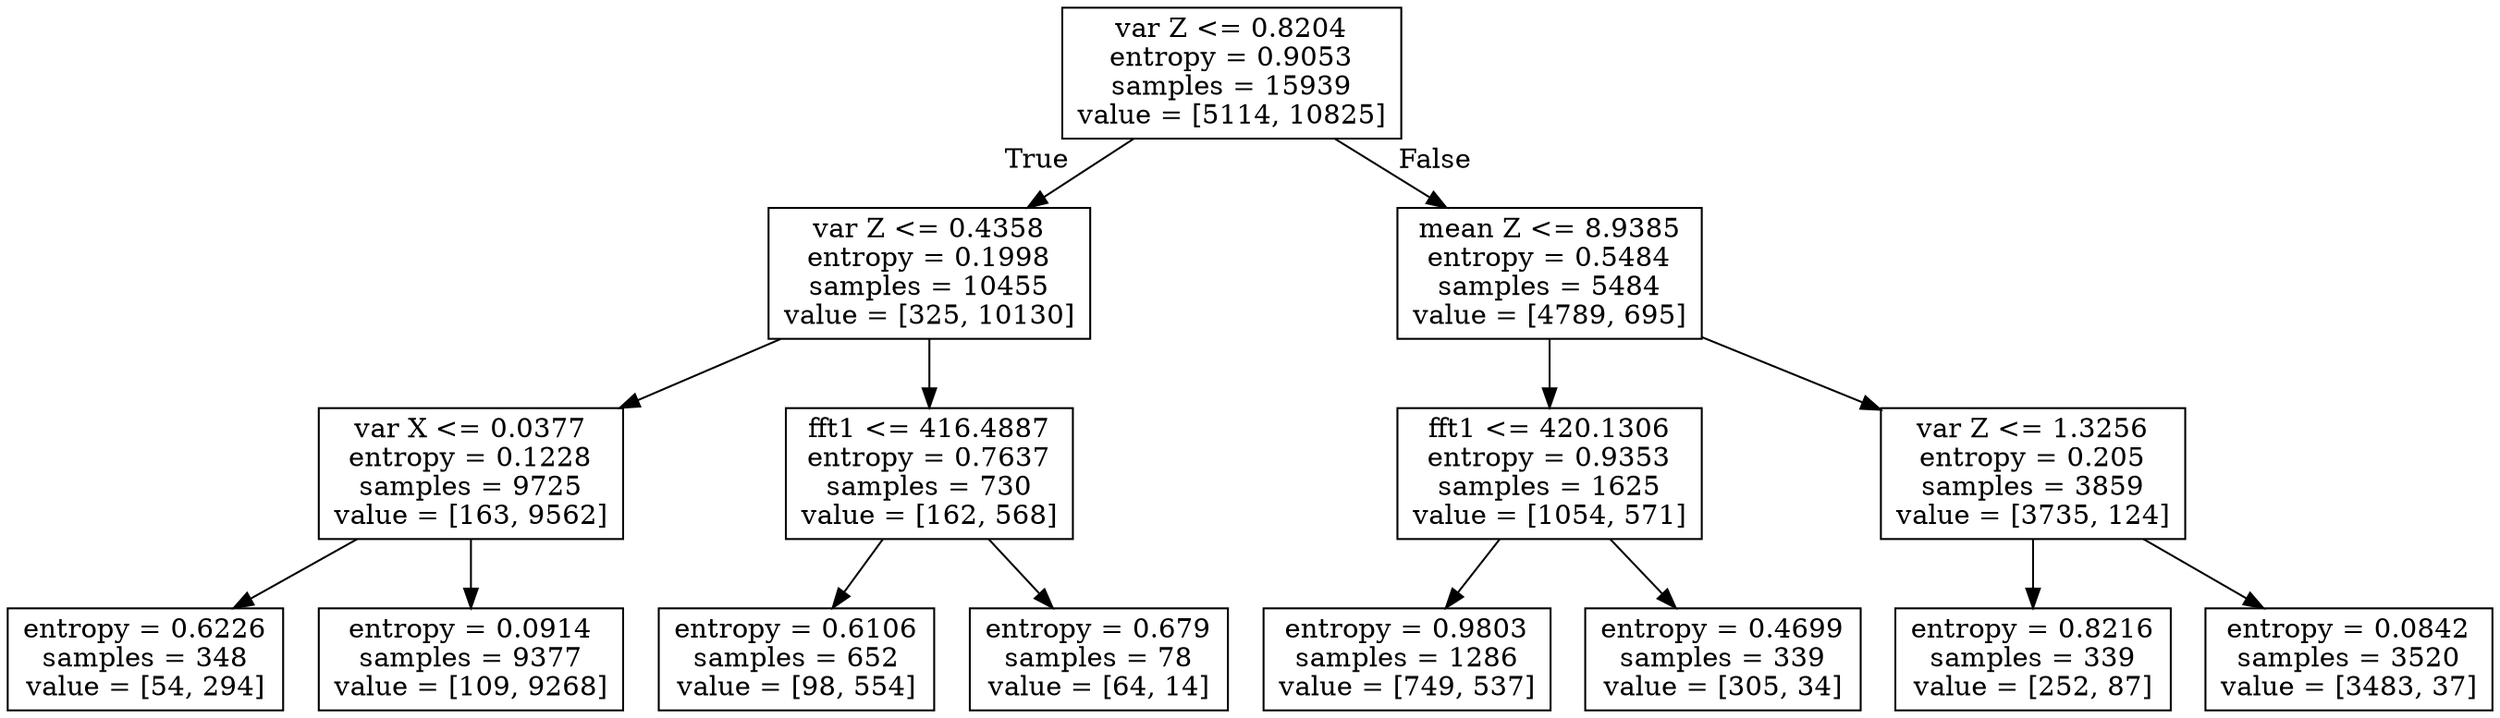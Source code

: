 digraph Tree {
node [shape=box] ;
0 [label="var Z <= 0.8204\nentropy = 0.9053\nsamples = 15939\nvalue = [5114, 10825]"] ;
1 [label="var Z <= 0.4358\nentropy = 0.1998\nsamples = 10455\nvalue = [325, 10130]"] ;
0 -> 1 [labeldistance=2.5, labelangle=45, headlabel="True"] ;
2 [label="var X <= 0.0377\nentropy = 0.1228\nsamples = 9725\nvalue = [163, 9562]"] ;
1 -> 2 ;
3 [label="entropy = 0.6226\nsamples = 348\nvalue = [54, 294]"] ;
2 -> 3 ;
4 [label="entropy = 0.0914\nsamples = 9377\nvalue = [109, 9268]"] ;
2 -> 4 ;
5 [label="fft1 <= 416.4887\nentropy = 0.7637\nsamples = 730\nvalue = [162, 568]"] ;
1 -> 5 ;
6 [label="entropy = 0.6106\nsamples = 652\nvalue = [98, 554]"] ;
5 -> 6 ;
7 [label="entropy = 0.679\nsamples = 78\nvalue = [64, 14]"] ;
5 -> 7 ;
8 [label="mean Z <= 8.9385\nentropy = 0.5484\nsamples = 5484\nvalue = [4789, 695]"] ;
0 -> 8 [labeldistance=2.5, labelangle=-45, headlabel="False"] ;
9 [label="fft1 <= 420.1306\nentropy = 0.9353\nsamples = 1625\nvalue = [1054, 571]"] ;
8 -> 9 ;
10 [label="entropy = 0.9803\nsamples = 1286\nvalue = [749, 537]"] ;
9 -> 10 ;
11 [label="entropy = 0.4699\nsamples = 339\nvalue = [305, 34]"] ;
9 -> 11 ;
12 [label="var Z <= 1.3256\nentropy = 0.205\nsamples = 3859\nvalue = [3735, 124]"] ;
8 -> 12 ;
13 [label="entropy = 0.8216\nsamples = 339\nvalue = [252, 87]"] ;
12 -> 13 ;
14 [label="entropy = 0.0842\nsamples = 3520\nvalue = [3483, 37]"] ;
12 -> 14 ;
}